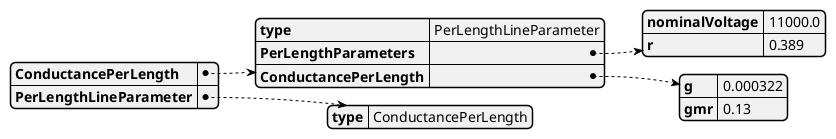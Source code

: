 @startjson
{
  "ConductancePerLength": {
    "type": "PerLengthLineParameter",
    "PerLengthParameters": {
      "nominalVoltage": "11000.0",
      "r": "0.389"
    },
    "ConductancePerLength": {
      "g": "0.000322",
      "gmr": "0.13"
    }
  },
  "PerLengthLineParameter": {
    "type": "ConductancePerLength"
  }
}
@endjson
